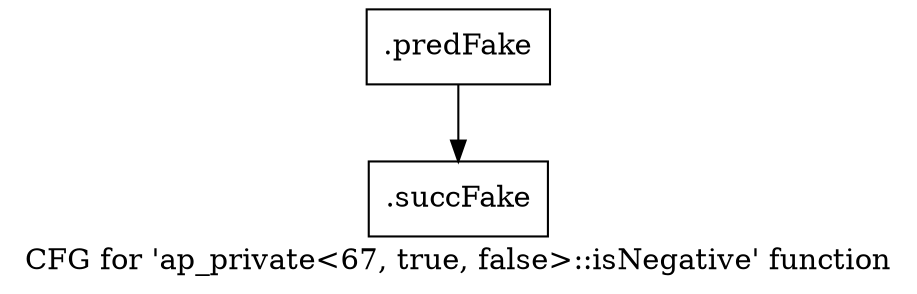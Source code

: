 digraph "CFG for 'ap_private\<67, true, false\>::isNegative' function" {
	label="CFG for 'ap_private\<67, true, false\>::isNegative' function";

	Node0x5f2ac30 [shape=record,filename="",linenumber="",label="{.predFake}"];
	Node0x5f2ac30 -> Node0x62fc7a0[ callList="" memoryops="" filename="/mnt/xilinx/Vitis_HLS/2021.2/include/etc/ap_private.h" execusionnum="2"];
	Node0x62fc7a0 [shape=record,filename="/mnt/xilinx/Vitis_HLS/2021.2/include/etc/ap_private.h",linenumber="4572",label="{.succFake}"];
}
